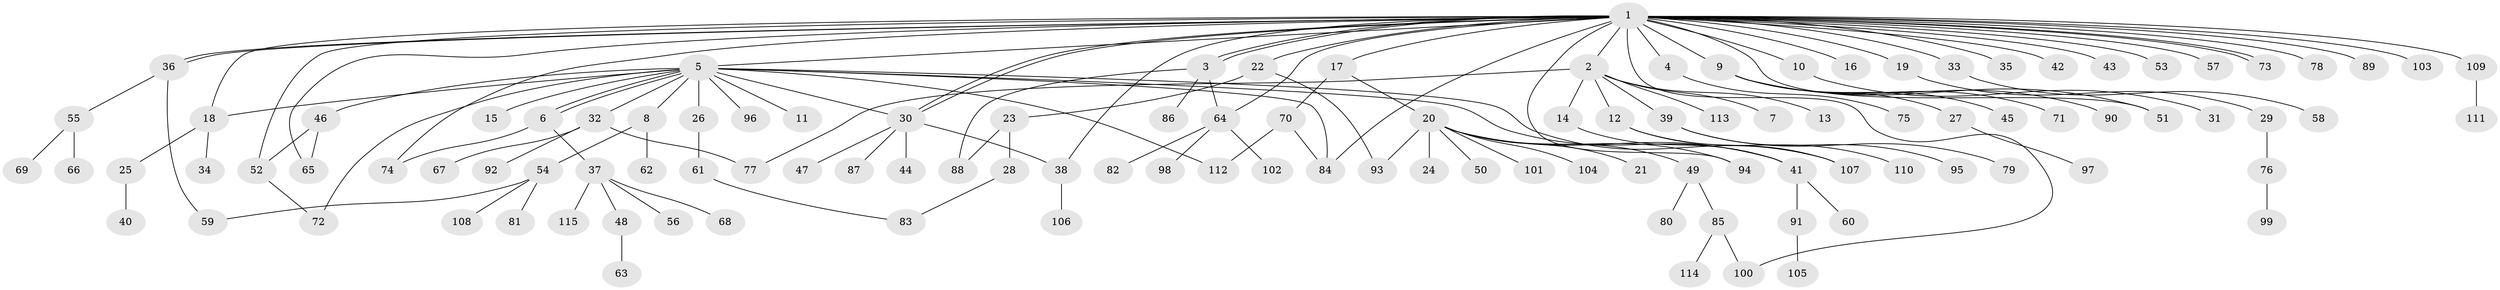 // coarse degree distribution, {30: 0.021739130434782608, 8: 0.021739130434782608, 3: 0.06521739130434782, 2: 0.2608695652173913, 12: 0.021739130434782608, 1: 0.5217391304347826, 4: 0.06521739130434782, 5: 0.021739130434782608}
// Generated by graph-tools (version 1.1) at 2025/18/03/04/25 18:18:29]
// undirected, 115 vertices, 141 edges
graph export_dot {
graph [start="1"]
  node [color=gray90,style=filled];
  1;
  2;
  3;
  4;
  5;
  6;
  7;
  8;
  9;
  10;
  11;
  12;
  13;
  14;
  15;
  16;
  17;
  18;
  19;
  20;
  21;
  22;
  23;
  24;
  25;
  26;
  27;
  28;
  29;
  30;
  31;
  32;
  33;
  34;
  35;
  36;
  37;
  38;
  39;
  40;
  41;
  42;
  43;
  44;
  45;
  46;
  47;
  48;
  49;
  50;
  51;
  52;
  53;
  54;
  55;
  56;
  57;
  58;
  59;
  60;
  61;
  62;
  63;
  64;
  65;
  66;
  67;
  68;
  69;
  70;
  71;
  72;
  73;
  74;
  75;
  76;
  77;
  78;
  79;
  80;
  81;
  82;
  83;
  84;
  85;
  86;
  87;
  88;
  89;
  90;
  91;
  92;
  93;
  94;
  95;
  96;
  97;
  98;
  99;
  100;
  101;
  102;
  103;
  104;
  105;
  106;
  107;
  108;
  109;
  110;
  111;
  112;
  113;
  114;
  115;
  1 -- 2;
  1 -- 3;
  1 -- 3;
  1 -- 4;
  1 -- 5;
  1 -- 9;
  1 -- 10;
  1 -- 16;
  1 -- 17;
  1 -- 18;
  1 -- 19;
  1 -- 22;
  1 -- 30;
  1 -- 30;
  1 -- 33;
  1 -- 35;
  1 -- 36;
  1 -- 36;
  1 -- 38;
  1 -- 42;
  1 -- 43;
  1 -- 51;
  1 -- 52;
  1 -- 53;
  1 -- 57;
  1 -- 64;
  1 -- 65;
  1 -- 73;
  1 -- 73;
  1 -- 74;
  1 -- 78;
  1 -- 84;
  1 -- 89;
  1 -- 94;
  1 -- 100;
  1 -- 103;
  1 -- 109;
  2 -- 7;
  2 -- 12;
  2 -- 13;
  2 -- 14;
  2 -- 39;
  2 -- 77;
  2 -- 113;
  3 -- 64;
  3 -- 86;
  3 -- 88;
  4 -- 75;
  5 -- 6;
  5 -- 6;
  5 -- 8;
  5 -- 11;
  5 -- 15;
  5 -- 18;
  5 -- 26;
  5 -- 30;
  5 -- 32;
  5 -- 41;
  5 -- 46;
  5 -- 72;
  5 -- 84;
  5 -- 96;
  5 -- 107;
  5 -- 112;
  6 -- 37;
  6 -- 74;
  8 -- 54;
  8 -- 62;
  9 -- 27;
  9 -- 45;
  9 -- 51;
  9 -- 71;
  9 -- 90;
  10 -- 31;
  12 -- 107;
  12 -- 110;
  14 -- 41;
  17 -- 20;
  17 -- 70;
  18 -- 25;
  18 -- 34;
  19 -- 29;
  20 -- 21;
  20 -- 24;
  20 -- 41;
  20 -- 49;
  20 -- 50;
  20 -- 93;
  20 -- 94;
  20 -- 101;
  20 -- 104;
  22 -- 23;
  22 -- 93;
  23 -- 28;
  23 -- 88;
  25 -- 40;
  26 -- 61;
  27 -- 97;
  28 -- 83;
  29 -- 76;
  30 -- 38;
  30 -- 44;
  30 -- 47;
  30 -- 87;
  32 -- 67;
  32 -- 77;
  32 -- 92;
  33 -- 58;
  36 -- 55;
  36 -- 59;
  37 -- 48;
  37 -- 56;
  37 -- 68;
  37 -- 115;
  38 -- 106;
  39 -- 79;
  39 -- 95;
  41 -- 60;
  41 -- 91;
  46 -- 52;
  46 -- 65;
  48 -- 63;
  49 -- 80;
  49 -- 85;
  52 -- 72;
  54 -- 59;
  54 -- 81;
  54 -- 108;
  55 -- 66;
  55 -- 69;
  61 -- 83;
  64 -- 82;
  64 -- 98;
  64 -- 102;
  70 -- 84;
  70 -- 112;
  76 -- 99;
  85 -- 100;
  85 -- 114;
  91 -- 105;
  109 -- 111;
}
